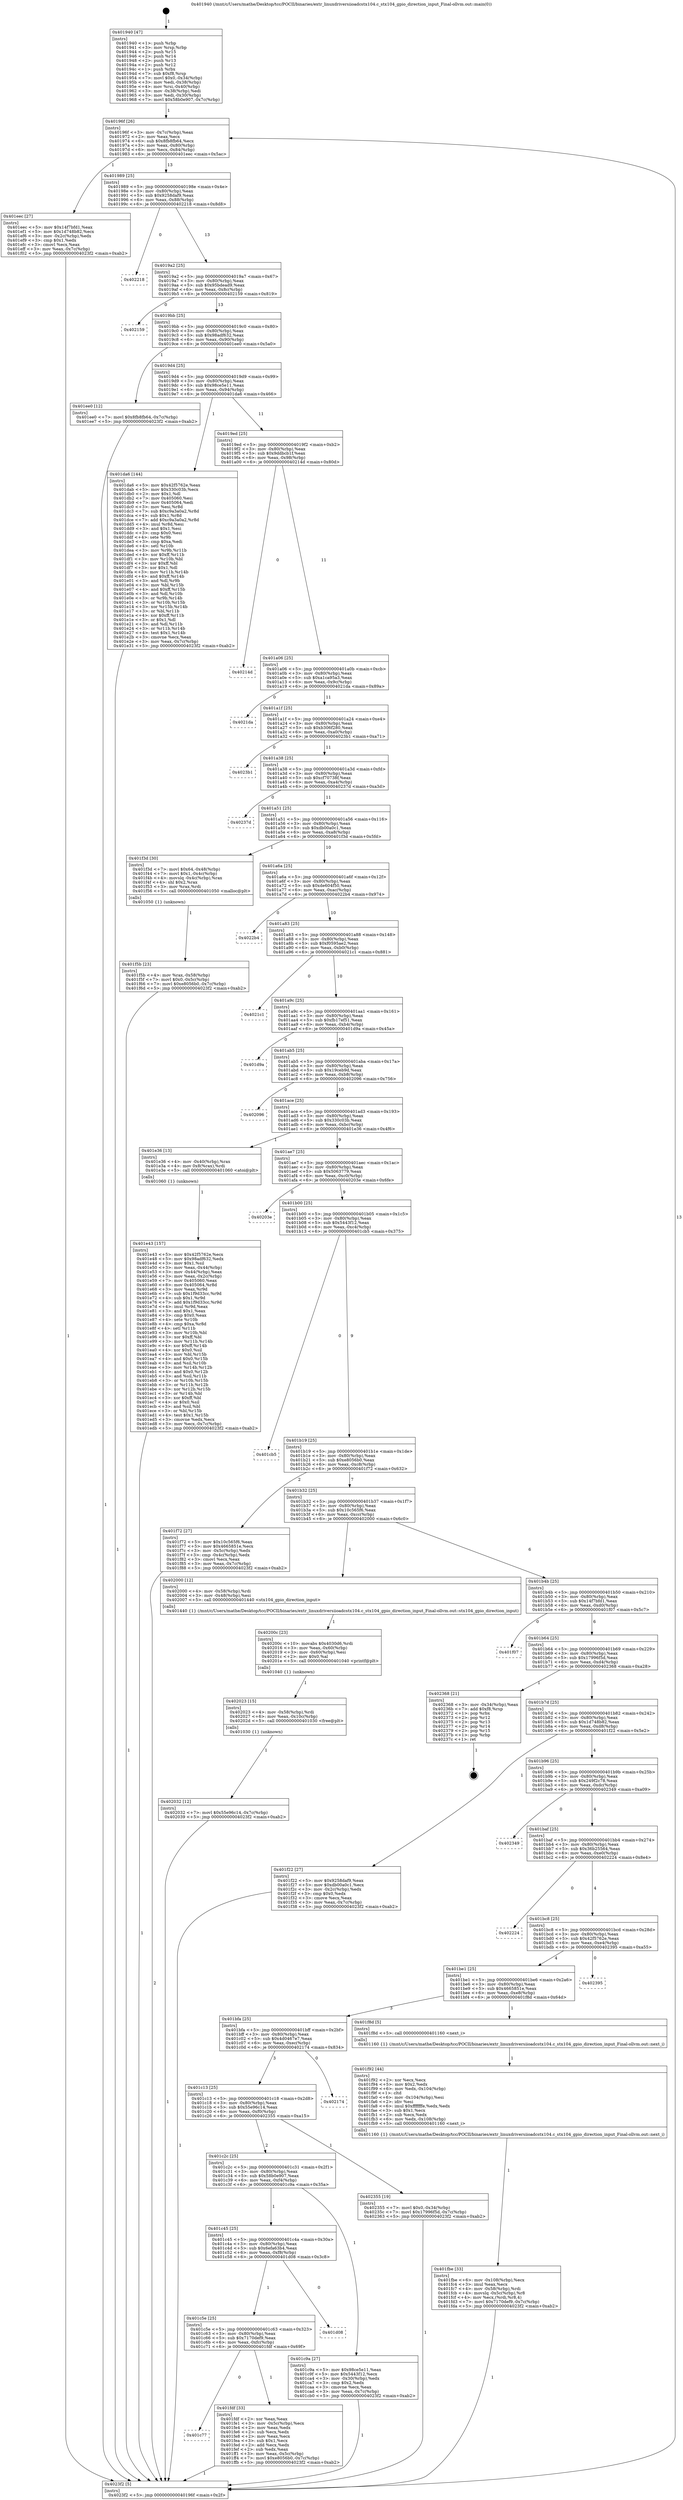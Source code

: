 digraph "0x401940" {
  label = "0x401940 (/mnt/c/Users/mathe/Desktop/tcc/POCII/binaries/extr_linuxdriversiioadcstx104.c_stx104_gpio_direction_input_Final-ollvm.out::main(0))"
  labelloc = "t"
  node[shape=record]

  Entry [label="",width=0.3,height=0.3,shape=circle,fillcolor=black,style=filled]
  "0x40196f" [label="{
     0x40196f [26]\l
     | [instrs]\l
     &nbsp;&nbsp;0x40196f \<+3\>: mov -0x7c(%rbp),%eax\l
     &nbsp;&nbsp;0x401972 \<+2\>: mov %eax,%ecx\l
     &nbsp;&nbsp;0x401974 \<+6\>: sub $0x8fb8fb64,%ecx\l
     &nbsp;&nbsp;0x40197a \<+3\>: mov %eax,-0x80(%rbp)\l
     &nbsp;&nbsp;0x40197d \<+6\>: mov %ecx,-0x84(%rbp)\l
     &nbsp;&nbsp;0x401983 \<+6\>: je 0000000000401eec \<main+0x5ac\>\l
  }"]
  "0x401eec" [label="{
     0x401eec [27]\l
     | [instrs]\l
     &nbsp;&nbsp;0x401eec \<+5\>: mov $0x14f7bfd1,%eax\l
     &nbsp;&nbsp;0x401ef1 \<+5\>: mov $0x1d748b82,%ecx\l
     &nbsp;&nbsp;0x401ef6 \<+3\>: mov -0x2c(%rbp),%edx\l
     &nbsp;&nbsp;0x401ef9 \<+3\>: cmp $0x1,%edx\l
     &nbsp;&nbsp;0x401efc \<+3\>: cmovl %ecx,%eax\l
     &nbsp;&nbsp;0x401eff \<+3\>: mov %eax,-0x7c(%rbp)\l
     &nbsp;&nbsp;0x401f02 \<+5\>: jmp 00000000004023f2 \<main+0xab2\>\l
  }"]
  "0x401989" [label="{
     0x401989 [25]\l
     | [instrs]\l
     &nbsp;&nbsp;0x401989 \<+5\>: jmp 000000000040198e \<main+0x4e\>\l
     &nbsp;&nbsp;0x40198e \<+3\>: mov -0x80(%rbp),%eax\l
     &nbsp;&nbsp;0x401991 \<+5\>: sub $0x9258daf9,%eax\l
     &nbsp;&nbsp;0x401996 \<+6\>: mov %eax,-0x88(%rbp)\l
     &nbsp;&nbsp;0x40199c \<+6\>: je 0000000000402218 \<main+0x8d8\>\l
  }"]
  Exit [label="",width=0.3,height=0.3,shape=circle,fillcolor=black,style=filled,peripheries=2]
  "0x402218" [label="{
     0x402218\l
  }", style=dashed]
  "0x4019a2" [label="{
     0x4019a2 [25]\l
     | [instrs]\l
     &nbsp;&nbsp;0x4019a2 \<+5\>: jmp 00000000004019a7 \<main+0x67\>\l
     &nbsp;&nbsp;0x4019a7 \<+3\>: mov -0x80(%rbp),%eax\l
     &nbsp;&nbsp;0x4019aa \<+5\>: sub $0x95bdead9,%eax\l
     &nbsp;&nbsp;0x4019af \<+6\>: mov %eax,-0x8c(%rbp)\l
     &nbsp;&nbsp;0x4019b5 \<+6\>: je 0000000000402159 \<main+0x819\>\l
  }"]
  "0x402032" [label="{
     0x402032 [12]\l
     | [instrs]\l
     &nbsp;&nbsp;0x402032 \<+7\>: movl $0x55e96c14,-0x7c(%rbp)\l
     &nbsp;&nbsp;0x402039 \<+5\>: jmp 00000000004023f2 \<main+0xab2\>\l
  }"]
  "0x402159" [label="{
     0x402159\l
  }", style=dashed]
  "0x4019bb" [label="{
     0x4019bb [25]\l
     | [instrs]\l
     &nbsp;&nbsp;0x4019bb \<+5\>: jmp 00000000004019c0 \<main+0x80\>\l
     &nbsp;&nbsp;0x4019c0 \<+3\>: mov -0x80(%rbp),%eax\l
     &nbsp;&nbsp;0x4019c3 \<+5\>: sub $0x98adf632,%eax\l
     &nbsp;&nbsp;0x4019c8 \<+6\>: mov %eax,-0x90(%rbp)\l
     &nbsp;&nbsp;0x4019ce \<+6\>: je 0000000000401ee0 \<main+0x5a0\>\l
  }"]
  "0x402023" [label="{
     0x402023 [15]\l
     | [instrs]\l
     &nbsp;&nbsp;0x402023 \<+4\>: mov -0x58(%rbp),%rdi\l
     &nbsp;&nbsp;0x402027 \<+6\>: mov %eax,-0x10c(%rbp)\l
     &nbsp;&nbsp;0x40202d \<+5\>: call 0000000000401030 \<free@plt\>\l
     | [calls]\l
     &nbsp;&nbsp;0x401030 \{1\} (unknown)\l
  }"]
  "0x401ee0" [label="{
     0x401ee0 [12]\l
     | [instrs]\l
     &nbsp;&nbsp;0x401ee0 \<+7\>: movl $0x8fb8fb64,-0x7c(%rbp)\l
     &nbsp;&nbsp;0x401ee7 \<+5\>: jmp 00000000004023f2 \<main+0xab2\>\l
  }"]
  "0x4019d4" [label="{
     0x4019d4 [25]\l
     | [instrs]\l
     &nbsp;&nbsp;0x4019d4 \<+5\>: jmp 00000000004019d9 \<main+0x99\>\l
     &nbsp;&nbsp;0x4019d9 \<+3\>: mov -0x80(%rbp),%eax\l
     &nbsp;&nbsp;0x4019dc \<+5\>: sub $0x98ce5e11,%eax\l
     &nbsp;&nbsp;0x4019e1 \<+6\>: mov %eax,-0x94(%rbp)\l
     &nbsp;&nbsp;0x4019e7 \<+6\>: je 0000000000401da6 \<main+0x466\>\l
  }"]
  "0x40200c" [label="{
     0x40200c [23]\l
     | [instrs]\l
     &nbsp;&nbsp;0x40200c \<+10\>: movabs $0x4030d6,%rdi\l
     &nbsp;&nbsp;0x402016 \<+3\>: mov %eax,-0x60(%rbp)\l
     &nbsp;&nbsp;0x402019 \<+3\>: mov -0x60(%rbp),%esi\l
     &nbsp;&nbsp;0x40201c \<+2\>: mov $0x0,%al\l
     &nbsp;&nbsp;0x40201e \<+5\>: call 0000000000401040 \<printf@plt\>\l
     | [calls]\l
     &nbsp;&nbsp;0x401040 \{1\} (unknown)\l
  }"]
  "0x401da6" [label="{
     0x401da6 [144]\l
     | [instrs]\l
     &nbsp;&nbsp;0x401da6 \<+5\>: mov $0x42f5762e,%eax\l
     &nbsp;&nbsp;0x401dab \<+5\>: mov $0x330c03b,%ecx\l
     &nbsp;&nbsp;0x401db0 \<+2\>: mov $0x1,%dl\l
     &nbsp;&nbsp;0x401db2 \<+7\>: mov 0x405060,%esi\l
     &nbsp;&nbsp;0x401db9 \<+7\>: mov 0x405064,%edi\l
     &nbsp;&nbsp;0x401dc0 \<+3\>: mov %esi,%r8d\l
     &nbsp;&nbsp;0x401dc3 \<+7\>: sub $0xc9a3a0a2,%r8d\l
     &nbsp;&nbsp;0x401dca \<+4\>: sub $0x1,%r8d\l
     &nbsp;&nbsp;0x401dce \<+7\>: add $0xc9a3a0a2,%r8d\l
     &nbsp;&nbsp;0x401dd5 \<+4\>: imul %r8d,%esi\l
     &nbsp;&nbsp;0x401dd9 \<+3\>: and $0x1,%esi\l
     &nbsp;&nbsp;0x401ddc \<+3\>: cmp $0x0,%esi\l
     &nbsp;&nbsp;0x401ddf \<+4\>: sete %r9b\l
     &nbsp;&nbsp;0x401de3 \<+3\>: cmp $0xa,%edi\l
     &nbsp;&nbsp;0x401de6 \<+4\>: setl %r10b\l
     &nbsp;&nbsp;0x401dea \<+3\>: mov %r9b,%r11b\l
     &nbsp;&nbsp;0x401ded \<+4\>: xor $0xff,%r11b\l
     &nbsp;&nbsp;0x401df1 \<+3\>: mov %r10b,%bl\l
     &nbsp;&nbsp;0x401df4 \<+3\>: xor $0xff,%bl\l
     &nbsp;&nbsp;0x401df7 \<+3\>: xor $0x1,%dl\l
     &nbsp;&nbsp;0x401dfa \<+3\>: mov %r11b,%r14b\l
     &nbsp;&nbsp;0x401dfd \<+4\>: and $0xff,%r14b\l
     &nbsp;&nbsp;0x401e01 \<+3\>: and %dl,%r9b\l
     &nbsp;&nbsp;0x401e04 \<+3\>: mov %bl,%r15b\l
     &nbsp;&nbsp;0x401e07 \<+4\>: and $0xff,%r15b\l
     &nbsp;&nbsp;0x401e0b \<+3\>: and %dl,%r10b\l
     &nbsp;&nbsp;0x401e0e \<+3\>: or %r9b,%r14b\l
     &nbsp;&nbsp;0x401e11 \<+3\>: or %r10b,%r15b\l
     &nbsp;&nbsp;0x401e14 \<+3\>: xor %r15b,%r14b\l
     &nbsp;&nbsp;0x401e17 \<+3\>: or %bl,%r11b\l
     &nbsp;&nbsp;0x401e1a \<+4\>: xor $0xff,%r11b\l
     &nbsp;&nbsp;0x401e1e \<+3\>: or $0x1,%dl\l
     &nbsp;&nbsp;0x401e21 \<+3\>: and %dl,%r11b\l
     &nbsp;&nbsp;0x401e24 \<+3\>: or %r11b,%r14b\l
     &nbsp;&nbsp;0x401e27 \<+4\>: test $0x1,%r14b\l
     &nbsp;&nbsp;0x401e2b \<+3\>: cmovne %ecx,%eax\l
     &nbsp;&nbsp;0x401e2e \<+3\>: mov %eax,-0x7c(%rbp)\l
     &nbsp;&nbsp;0x401e31 \<+5\>: jmp 00000000004023f2 \<main+0xab2\>\l
  }"]
  "0x4019ed" [label="{
     0x4019ed [25]\l
     | [instrs]\l
     &nbsp;&nbsp;0x4019ed \<+5\>: jmp 00000000004019f2 \<main+0xb2\>\l
     &nbsp;&nbsp;0x4019f2 \<+3\>: mov -0x80(%rbp),%eax\l
     &nbsp;&nbsp;0x4019f5 \<+5\>: sub $0x9ddbcb1f,%eax\l
     &nbsp;&nbsp;0x4019fa \<+6\>: mov %eax,-0x98(%rbp)\l
     &nbsp;&nbsp;0x401a00 \<+6\>: je 000000000040214d \<main+0x80d\>\l
  }"]
  "0x401c77" [label="{
     0x401c77\l
  }", style=dashed]
  "0x40214d" [label="{
     0x40214d\l
  }", style=dashed]
  "0x401a06" [label="{
     0x401a06 [25]\l
     | [instrs]\l
     &nbsp;&nbsp;0x401a06 \<+5\>: jmp 0000000000401a0b \<main+0xcb\>\l
     &nbsp;&nbsp;0x401a0b \<+3\>: mov -0x80(%rbp),%eax\l
     &nbsp;&nbsp;0x401a0e \<+5\>: sub $0xa1ca95a3,%eax\l
     &nbsp;&nbsp;0x401a13 \<+6\>: mov %eax,-0x9c(%rbp)\l
     &nbsp;&nbsp;0x401a19 \<+6\>: je 00000000004021da \<main+0x89a\>\l
  }"]
  "0x401fdf" [label="{
     0x401fdf [33]\l
     | [instrs]\l
     &nbsp;&nbsp;0x401fdf \<+2\>: xor %eax,%eax\l
     &nbsp;&nbsp;0x401fe1 \<+3\>: mov -0x5c(%rbp),%ecx\l
     &nbsp;&nbsp;0x401fe4 \<+2\>: mov %eax,%edx\l
     &nbsp;&nbsp;0x401fe6 \<+2\>: sub %ecx,%edx\l
     &nbsp;&nbsp;0x401fe8 \<+2\>: mov %eax,%ecx\l
     &nbsp;&nbsp;0x401fea \<+3\>: sub $0x1,%ecx\l
     &nbsp;&nbsp;0x401fed \<+2\>: add %ecx,%edx\l
     &nbsp;&nbsp;0x401fef \<+2\>: sub %edx,%eax\l
     &nbsp;&nbsp;0x401ff1 \<+3\>: mov %eax,-0x5c(%rbp)\l
     &nbsp;&nbsp;0x401ff4 \<+7\>: movl $0xe8056b0,-0x7c(%rbp)\l
     &nbsp;&nbsp;0x401ffb \<+5\>: jmp 00000000004023f2 \<main+0xab2\>\l
  }"]
  "0x4021da" [label="{
     0x4021da\l
  }", style=dashed]
  "0x401a1f" [label="{
     0x401a1f [25]\l
     | [instrs]\l
     &nbsp;&nbsp;0x401a1f \<+5\>: jmp 0000000000401a24 \<main+0xe4\>\l
     &nbsp;&nbsp;0x401a24 \<+3\>: mov -0x80(%rbp),%eax\l
     &nbsp;&nbsp;0x401a27 \<+5\>: sub $0xb306f280,%eax\l
     &nbsp;&nbsp;0x401a2c \<+6\>: mov %eax,-0xa0(%rbp)\l
     &nbsp;&nbsp;0x401a32 \<+6\>: je 00000000004023b1 \<main+0xa71\>\l
  }"]
  "0x401c5e" [label="{
     0x401c5e [25]\l
     | [instrs]\l
     &nbsp;&nbsp;0x401c5e \<+5\>: jmp 0000000000401c63 \<main+0x323\>\l
     &nbsp;&nbsp;0x401c63 \<+3\>: mov -0x80(%rbp),%eax\l
     &nbsp;&nbsp;0x401c66 \<+5\>: sub $0x7170def9,%eax\l
     &nbsp;&nbsp;0x401c6b \<+6\>: mov %eax,-0xfc(%rbp)\l
     &nbsp;&nbsp;0x401c71 \<+6\>: je 0000000000401fdf \<main+0x69f\>\l
  }"]
  "0x4023b1" [label="{
     0x4023b1\l
  }", style=dashed]
  "0x401a38" [label="{
     0x401a38 [25]\l
     | [instrs]\l
     &nbsp;&nbsp;0x401a38 \<+5\>: jmp 0000000000401a3d \<main+0xfd\>\l
     &nbsp;&nbsp;0x401a3d \<+3\>: mov -0x80(%rbp),%eax\l
     &nbsp;&nbsp;0x401a40 \<+5\>: sub $0xcf70738f,%eax\l
     &nbsp;&nbsp;0x401a45 \<+6\>: mov %eax,-0xa4(%rbp)\l
     &nbsp;&nbsp;0x401a4b \<+6\>: je 000000000040237d \<main+0xa3d\>\l
  }"]
  "0x401d08" [label="{
     0x401d08\l
  }", style=dashed]
  "0x40237d" [label="{
     0x40237d\l
  }", style=dashed]
  "0x401a51" [label="{
     0x401a51 [25]\l
     | [instrs]\l
     &nbsp;&nbsp;0x401a51 \<+5\>: jmp 0000000000401a56 \<main+0x116\>\l
     &nbsp;&nbsp;0x401a56 \<+3\>: mov -0x80(%rbp),%eax\l
     &nbsp;&nbsp;0x401a59 \<+5\>: sub $0xdb00a0c1,%eax\l
     &nbsp;&nbsp;0x401a5e \<+6\>: mov %eax,-0xa8(%rbp)\l
     &nbsp;&nbsp;0x401a64 \<+6\>: je 0000000000401f3d \<main+0x5fd\>\l
  }"]
  "0x401fbe" [label="{
     0x401fbe [33]\l
     | [instrs]\l
     &nbsp;&nbsp;0x401fbe \<+6\>: mov -0x108(%rbp),%ecx\l
     &nbsp;&nbsp;0x401fc4 \<+3\>: imul %eax,%ecx\l
     &nbsp;&nbsp;0x401fc7 \<+4\>: mov -0x58(%rbp),%rdi\l
     &nbsp;&nbsp;0x401fcb \<+4\>: movslq -0x5c(%rbp),%r8\l
     &nbsp;&nbsp;0x401fcf \<+4\>: mov %ecx,(%rdi,%r8,4)\l
     &nbsp;&nbsp;0x401fd3 \<+7\>: movl $0x7170def9,-0x7c(%rbp)\l
     &nbsp;&nbsp;0x401fda \<+5\>: jmp 00000000004023f2 \<main+0xab2\>\l
  }"]
  "0x401f3d" [label="{
     0x401f3d [30]\l
     | [instrs]\l
     &nbsp;&nbsp;0x401f3d \<+7\>: movl $0x64,-0x48(%rbp)\l
     &nbsp;&nbsp;0x401f44 \<+7\>: movl $0x1,-0x4c(%rbp)\l
     &nbsp;&nbsp;0x401f4b \<+4\>: movslq -0x4c(%rbp),%rax\l
     &nbsp;&nbsp;0x401f4f \<+4\>: shl $0x2,%rax\l
     &nbsp;&nbsp;0x401f53 \<+3\>: mov %rax,%rdi\l
     &nbsp;&nbsp;0x401f56 \<+5\>: call 0000000000401050 \<malloc@plt\>\l
     | [calls]\l
     &nbsp;&nbsp;0x401050 \{1\} (unknown)\l
  }"]
  "0x401a6a" [label="{
     0x401a6a [25]\l
     | [instrs]\l
     &nbsp;&nbsp;0x401a6a \<+5\>: jmp 0000000000401a6f \<main+0x12f\>\l
     &nbsp;&nbsp;0x401a6f \<+3\>: mov -0x80(%rbp),%eax\l
     &nbsp;&nbsp;0x401a72 \<+5\>: sub $0xde604f50,%eax\l
     &nbsp;&nbsp;0x401a77 \<+6\>: mov %eax,-0xac(%rbp)\l
     &nbsp;&nbsp;0x401a7d \<+6\>: je 00000000004022b4 \<main+0x974\>\l
  }"]
  "0x401f92" [label="{
     0x401f92 [44]\l
     | [instrs]\l
     &nbsp;&nbsp;0x401f92 \<+2\>: xor %ecx,%ecx\l
     &nbsp;&nbsp;0x401f94 \<+5\>: mov $0x2,%edx\l
     &nbsp;&nbsp;0x401f99 \<+6\>: mov %edx,-0x104(%rbp)\l
     &nbsp;&nbsp;0x401f9f \<+1\>: cltd\l
     &nbsp;&nbsp;0x401fa0 \<+6\>: mov -0x104(%rbp),%esi\l
     &nbsp;&nbsp;0x401fa6 \<+2\>: idiv %esi\l
     &nbsp;&nbsp;0x401fa8 \<+6\>: imul $0xfffffffe,%edx,%edx\l
     &nbsp;&nbsp;0x401fae \<+3\>: sub $0x1,%ecx\l
     &nbsp;&nbsp;0x401fb1 \<+2\>: sub %ecx,%edx\l
     &nbsp;&nbsp;0x401fb3 \<+6\>: mov %edx,-0x108(%rbp)\l
     &nbsp;&nbsp;0x401fb9 \<+5\>: call 0000000000401160 \<next_i\>\l
     | [calls]\l
     &nbsp;&nbsp;0x401160 \{1\} (/mnt/c/Users/mathe/Desktop/tcc/POCII/binaries/extr_linuxdriversiioadcstx104.c_stx104_gpio_direction_input_Final-ollvm.out::next_i)\l
  }"]
  "0x4022b4" [label="{
     0x4022b4\l
  }", style=dashed]
  "0x401a83" [label="{
     0x401a83 [25]\l
     | [instrs]\l
     &nbsp;&nbsp;0x401a83 \<+5\>: jmp 0000000000401a88 \<main+0x148\>\l
     &nbsp;&nbsp;0x401a88 \<+3\>: mov -0x80(%rbp),%eax\l
     &nbsp;&nbsp;0x401a8b \<+5\>: sub $0xf0595ae2,%eax\l
     &nbsp;&nbsp;0x401a90 \<+6\>: mov %eax,-0xb0(%rbp)\l
     &nbsp;&nbsp;0x401a96 \<+6\>: je 00000000004021c1 \<main+0x881\>\l
  }"]
  "0x401f5b" [label="{
     0x401f5b [23]\l
     | [instrs]\l
     &nbsp;&nbsp;0x401f5b \<+4\>: mov %rax,-0x58(%rbp)\l
     &nbsp;&nbsp;0x401f5f \<+7\>: movl $0x0,-0x5c(%rbp)\l
     &nbsp;&nbsp;0x401f66 \<+7\>: movl $0xe8056b0,-0x7c(%rbp)\l
     &nbsp;&nbsp;0x401f6d \<+5\>: jmp 00000000004023f2 \<main+0xab2\>\l
  }"]
  "0x4021c1" [label="{
     0x4021c1\l
  }", style=dashed]
  "0x401a9c" [label="{
     0x401a9c [25]\l
     | [instrs]\l
     &nbsp;&nbsp;0x401a9c \<+5\>: jmp 0000000000401aa1 \<main+0x161\>\l
     &nbsp;&nbsp;0x401aa1 \<+3\>: mov -0x80(%rbp),%eax\l
     &nbsp;&nbsp;0x401aa4 \<+5\>: sub $0xfb17ef51,%eax\l
     &nbsp;&nbsp;0x401aa9 \<+6\>: mov %eax,-0xb4(%rbp)\l
     &nbsp;&nbsp;0x401aaf \<+6\>: je 0000000000401d9a \<main+0x45a\>\l
  }"]
  "0x401e43" [label="{
     0x401e43 [157]\l
     | [instrs]\l
     &nbsp;&nbsp;0x401e43 \<+5\>: mov $0x42f5762e,%ecx\l
     &nbsp;&nbsp;0x401e48 \<+5\>: mov $0x98adf632,%edx\l
     &nbsp;&nbsp;0x401e4d \<+3\>: mov $0x1,%sil\l
     &nbsp;&nbsp;0x401e50 \<+3\>: mov %eax,-0x44(%rbp)\l
     &nbsp;&nbsp;0x401e53 \<+3\>: mov -0x44(%rbp),%eax\l
     &nbsp;&nbsp;0x401e56 \<+3\>: mov %eax,-0x2c(%rbp)\l
     &nbsp;&nbsp;0x401e59 \<+7\>: mov 0x405060,%eax\l
     &nbsp;&nbsp;0x401e60 \<+8\>: mov 0x405064,%r8d\l
     &nbsp;&nbsp;0x401e68 \<+3\>: mov %eax,%r9d\l
     &nbsp;&nbsp;0x401e6b \<+7\>: sub $0x1f9d33cc,%r9d\l
     &nbsp;&nbsp;0x401e72 \<+4\>: sub $0x1,%r9d\l
     &nbsp;&nbsp;0x401e76 \<+7\>: add $0x1f9d33cc,%r9d\l
     &nbsp;&nbsp;0x401e7d \<+4\>: imul %r9d,%eax\l
     &nbsp;&nbsp;0x401e81 \<+3\>: and $0x1,%eax\l
     &nbsp;&nbsp;0x401e84 \<+3\>: cmp $0x0,%eax\l
     &nbsp;&nbsp;0x401e87 \<+4\>: sete %r10b\l
     &nbsp;&nbsp;0x401e8b \<+4\>: cmp $0xa,%r8d\l
     &nbsp;&nbsp;0x401e8f \<+4\>: setl %r11b\l
     &nbsp;&nbsp;0x401e93 \<+3\>: mov %r10b,%bl\l
     &nbsp;&nbsp;0x401e96 \<+3\>: xor $0xff,%bl\l
     &nbsp;&nbsp;0x401e99 \<+3\>: mov %r11b,%r14b\l
     &nbsp;&nbsp;0x401e9c \<+4\>: xor $0xff,%r14b\l
     &nbsp;&nbsp;0x401ea0 \<+4\>: xor $0x0,%sil\l
     &nbsp;&nbsp;0x401ea4 \<+3\>: mov %bl,%r15b\l
     &nbsp;&nbsp;0x401ea7 \<+4\>: and $0x0,%r15b\l
     &nbsp;&nbsp;0x401eab \<+3\>: and %sil,%r10b\l
     &nbsp;&nbsp;0x401eae \<+3\>: mov %r14b,%r12b\l
     &nbsp;&nbsp;0x401eb1 \<+4\>: and $0x0,%r12b\l
     &nbsp;&nbsp;0x401eb5 \<+3\>: and %sil,%r11b\l
     &nbsp;&nbsp;0x401eb8 \<+3\>: or %r10b,%r15b\l
     &nbsp;&nbsp;0x401ebb \<+3\>: or %r11b,%r12b\l
     &nbsp;&nbsp;0x401ebe \<+3\>: xor %r12b,%r15b\l
     &nbsp;&nbsp;0x401ec1 \<+3\>: or %r14b,%bl\l
     &nbsp;&nbsp;0x401ec4 \<+3\>: xor $0xff,%bl\l
     &nbsp;&nbsp;0x401ec7 \<+4\>: or $0x0,%sil\l
     &nbsp;&nbsp;0x401ecb \<+3\>: and %sil,%bl\l
     &nbsp;&nbsp;0x401ece \<+3\>: or %bl,%r15b\l
     &nbsp;&nbsp;0x401ed1 \<+4\>: test $0x1,%r15b\l
     &nbsp;&nbsp;0x401ed5 \<+3\>: cmovne %edx,%ecx\l
     &nbsp;&nbsp;0x401ed8 \<+3\>: mov %ecx,-0x7c(%rbp)\l
     &nbsp;&nbsp;0x401edb \<+5\>: jmp 00000000004023f2 \<main+0xab2\>\l
  }"]
  "0x401d9a" [label="{
     0x401d9a\l
  }", style=dashed]
  "0x401ab5" [label="{
     0x401ab5 [25]\l
     | [instrs]\l
     &nbsp;&nbsp;0x401ab5 \<+5\>: jmp 0000000000401aba \<main+0x17a\>\l
     &nbsp;&nbsp;0x401aba \<+3\>: mov -0x80(%rbp),%eax\l
     &nbsp;&nbsp;0x401abd \<+5\>: sub $0x19ceb9d,%eax\l
     &nbsp;&nbsp;0x401ac2 \<+6\>: mov %eax,-0xb8(%rbp)\l
     &nbsp;&nbsp;0x401ac8 \<+6\>: je 0000000000402096 \<main+0x756\>\l
  }"]
  "0x401940" [label="{
     0x401940 [47]\l
     | [instrs]\l
     &nbsp;&nbsp;0x401940 \<+1\>: push %rbp\l
     &nbsp;&nbsp;0x401941 \<+3\>: mov %rsp,%rbp\l
     &nbsp;&nbsp;0x401944 \<+2\>: push %r15\l
     &nbsp;&nbsp;0x401946 \<+2\>: push %r14\l
     &nbsp;&nbsp;0x401948 \<+2\>: push %r13\l
     &nbsp;&nbsp;0x40194a \<+2\>: push %r12\l
     &nbsp;&nbsp;0x40194c \<+1\>: push %rbx\l
     &nbsp;&nbsp;0x40194d \<+7\>: sub $0xf8,%rsp\l
     &nbsp;&nbsp;0x401954 \<+7\>: movl $0x0,-0x34(%rbp)\l
     &nbsp;&nbsp;0x40195b \<+3\>: mov %edi,-0x38(%rbp)\l
     &nbsp;&nbsp;0x40195e \<+4\>: mov %rsi,-0x40(%rbp)\l
     &nbsp;&nbsp;0x401962 \<+3\>: mov -0x38(%rbp),%edi\l
     &nbsp;&nbsp;0x401965 \<+3\>: mov %edi,-0x30(%rbp)\l
     &nbsp;&nbsp;0x401968 \<+7\>: movl $0x58b0e907,-0x7c(%rbp)\l
  }"]
  "0x402096" [label="{
     0x402096\l
  }", style=dashed]
  "0x401ace" [label="{
     0x401ace [25]\l
     | [instrs]\l
     &nbsp;&nbsp;0x401ace \<+5\>: jmp 0000000000401ad3 \<main+0x193\>\l
     &nbsp;&nbsp;0x401ad3 \<+3\>: mov -0x80(%rbp),%eax\l
     &nbsp;&nbsp;0x401ad6 \<+5\>: sub $0x330c03b,%eax\l
     &nbsp;&nbsp;0x401adb \<+6\>: mov %eax,-0xbc(%rbp)\l
     &nbsp;&nbsp;0x401ae1 \<+6\>: je 0000000000401e36 \<main+0x4f6\>\l
  }"]
  "0x4023f2" [label="{
     0x4023f2 [5]\l
     | [instrs]\l
     &nbsp;&nbsp;0x4023f2 \<+5\>: jmp 000000000040196f \<main+0x2f\>\l
  }"]
  "0x401e36" [label="{
     0x401e36 [13]\l
     | [instrs]\l
     &nbsp;&nbsp;0x401e36 \<+4\>: mov -0x40(%rbp),%rax\l
     &nbsp;&nbsp;0x401e3a \<+4\>: mov 0x8(%rax),%rdi\l
     &nbsp;&nbsp;0x401e3e \<+5\>: call 0000000000401060 \<atoi@plt\>\l
     | [calls]\l
     &nbsp;&nbsp;0x401060 \{1\} (unknown)\l
  }"]
  "0x401ae7" [label="{
     0x401ae7 [25]\l
     | [instrs]\l
     &nbsp;&nbsp;0x401ae7 \<+5\>: jmp 0000000000401aec \<main+0x1ac\>\l
     &nbsp;&nbsp;0x401aec \<+3\>: mov -0x80(%rbp),%eax\l
     &nbsp;&nbsp;0x401aef \<+5\>: sub $0x5063779,%eax\l
     &nbsp;&nbsp;0x401af4 \<+6\>: mov %eax,-0xc0(%rbp)\l
     &nbsp;&nbsp;0x401afa \<+6\>: je 000000000040203e \<main+0x6fe\>\l
  }"]
  "0x401c45" [label="{
     0x401c45 [25]\l
     | [instrs]\l
     &nbsp;&nbsp;0x401c45 \<+5\>: jmp 0000000000401c4a \<main+0x30a\>\l
     &nbsp;&nbsp;0x401c4a \<+3\>: mov -0x80(%rbp),%eax\l
     &nbsp;&nbsp;0x401c4d \<+5\>: sub $0x6efa63b4,%eax\l
     &nbsp;&nbsp;0x401c52 \<+6\>: mov %eax,-0xf8(%rbp)\l
     &nbsp;&nbsp;0x401c58 \<+6\>: je 0000000000401d08 \<main+0x3c8\>\l
  }"]
  "0x40203e" [label="{
     0x40203e\l
  }", style=dashed]
  "0x401b00" [label="{
     0x401b00 [25]\l
     | [instrs]\l
     &nbsp;&nbsp;0x401b00 \<+5\>: jmp 0000000000401b05 \<main+0x1c5\>\l
     &nbsp;&nbsp;0x401b05 \<+3\>: mov -0x80(%rbp),%eax\l
     &nbsp;&nbsp;0x401b08 \<+5\>: sub $0x5443f12,%eax\l
     &nbsp;&nbsp;0x401b0d \<+6\>: mov %eax,-0xc4(%rbp)\l
     &nbsp;&nbsp;0x401b13 \<+6\>: je 0000000000401cb5 \<main+0x375\>\l
  }"]
  "0x401c9a" [label="{
     0x401c9a [27]\l
     | [instrs]\l
     &nbsp;&nbsp;0x401c9a \<+5\>: mov $0x98ce5e11,%eax\l
     &nbsp;&nbsp;0x401c9f \<+5\>: mov $0x5443f12,%ecx\l
     &nbsp;&nbsp;0x401ca4 \<+3\>: mov -0x30(%rbp),%edx\l
     &nbsp;&nbsp;0x401ca7 \<+3\>: cmp $0x2,%edx\l
     &nbsp;&nbsp;0x401caa \<+3\>: cmovne %ecx,%eax\l
     &nbsp;&nbsp;0x401cad \<+3\>: mov %eax,-0x7c(%rbp)\l
     &nbsp;&nbsp;0x401cb0 \<+5\>: jmp 00000000004023f2 \<main+0xab2\>\l
  }"]
  "0x401cb5" [label="{
     0x401cb5\l
  }", style=dashed]
  "0x401b19" [label="{
     0x401b19 [25]\l
     | [instrs]\l
     &nbsp;&nbsp;0x401b19 \<+5\>: jmp 0000000000401b1e \<main+0x1de\>\l
     &nbsp;&nbsp;0x401b1e \<+3\>: mov -0x80(%rbp),%eax\l
     &nbsp;&nbsp;0x401b21 \<+5\>: sub $0xe8056b0,%eax\l
     &nbsp;&nbsp;0x401b26 \<+6\>: mov %eax,-0xc8(%rbp)\l
     &nbsp;&nbsp;0x401b2c \<+6\>: je 0000000000401f72 \<main+0x632\>\l
  }"]
  "0x401c2c" [label="{
     0x401c2c [25]\l
     | [instrs]\l
     &nbsp;&nbsp;0x401c2c \<+5\>: jmp 0000000000401c31 \<main+0x2f1\>\l
     &nbsp;&nbsp;0x401c31 \<+3\>: mov -0x80(%rbp),%eax\l
     &nbsp;&nbsp;0x401c34 \<+5\>: sub $0x58b0e907,%eax\l
     &nbsp;&nbsp;0x401c39 \<+6\>: mov %eax,-0xf4(%rbp)\l
     &nbsp;&nbsp;0x401c3f \<+6\>: je 0000000000401c9a \<main+0x35a\>\l
  }"]
  "0x401f72" [label="{
     0x401f72 [27]\l
     | [instrs]\l
     &nbsp;&nbsp;0x401f72 \<+5\>: mov $0x10c565f6,%eax\l
     &nbsp;&nbsp;0x401f77 \<+5\>: mov $0x4665851e,%ecx\l
     &nbsp;&nbsp;0x401f7c \<+3\>: mov -0x5c(%rbp),%edx\l
     &nbsp;&nbsp;0x401f7f \<+3\>: cmp -0x4c(%rbp),%edx\l
     &nbsp;&nbsp;0x401f82 \<+3\>: cmovl %ecx,%eax\l
     &nbsp;&nbsp;0x401f85 \<+3\>: mov %eax,-0x7c(%rbp)\l
     &nbsp;&nbsp;0x401f88 \<+5\>: jmp 00000000004023f2 \<main+0xab2\>\l
  }"]
  "0x401b32" [label="{
     0x401b32 [25]\l
     | [instrs]\l
     &nbsp;&nbsp;0x401b32 \<+5\>: jmp 0000000000401b37 \<main+0x1f7\>\l
     &nbsp;&nbsp;0x401b37 \<+3\>: mov -0x80(%rbp),%eax\l
     &nbsp;&nbsp;0x401b3a \<+5\>: sub $0x10c565f6,%eax\l
     &nbsp;&nbsp;0x401b3f \<+6\>: mov %eax,-0xcc(%rbp)\l
     &nbsp;&nbsp;0x401b45 \<+6\>: je 0000000000402000 \<main+0x6c0\>\l
  }"]
  "0x402355" [label="{
     0x402355 [19]\l
     | [instrs]\l
     &nbsp;&nbsp;0x402355 \<+7\>: movl $0x0,-0x34(%rbp)\l
     &nbsp;&nbsp;0x40235c \<+7\>: movl $0x17996f5d,-0x7c(%rbp)\l
     &nbsp;&nbsp;0x402363 \<+5\>: jmp 00000000004023f2 \<main+0xab2\>\l
  }"]
  "0x402000" [label="{
     0x402000 [12]\l
     | [instrs]\l
     &nbsp;&nbsp;0x402000 \<+4\>: mov -0x58(%rbp),%rdi\l
     &nbsp;&nbsp;0x402004 \<+3\>: mov -0x48(%rbp),%esi\l
     &nbsp;&nbsp;0x402007 \<+5\>: call 0000000000401440 \<stx104_gpio_direction_input\>\l
     | [calls]\l
     &nbsp;&nbsp;0x401440 \{1\} (/mnt/c/Users/mathe/Desktop/tcc/POCII/binaries/extr_linuxdriversiioadcstx104.c_stx104_gpio_direction_input_Final-ollvm.out::stx104_gpio_direction_input)\l
  }"]
  "0x401b4b" [label="{
     0x401b4b [25]\l
     | [instrs]\l
     &nbsp;&nbsp;0x401b4b \<+5\>: jmp 0000000000401b50 \<main+0x210\>\l
     &nbsp;&nbsp;0x401b50 \<+3\>: mov -0x80(%rbp),%eax\l
     &nbsp;&nbsp;0x401b53 \<+5\>: sub $0x14f7bfd1,%eax\l
     &nbsp;&nbsp;0x401b58 \<+6\>: mov %eax,-0xd0(%rbp)\l
     &nbsp;&nbsp;0x401b5e \<+6\>: je 0000000000401f07 \<main+0x5c7\>\l
  }"]
  "0x401c13" [label="{
     0x401c13 [25]\l
     | [instrs]\l
     &nbsp;&nbsp;0x401c13 \<+5\>: jmp 0000000000401c18 \<main+0x2d8\>\l
     &nbsp;&nbsp;0x401c18 \<+3\>: mov -0x80(%rbp),%eax\l
     &nbsp;&nbsp;0x401c1b \<+5\>: sub $0x55e96c14,%eax\l
     &nbsp;&nbsp;0x401c20 \<+6\>: mov %eax,-0xf0(%rbp)\l
     &nbsp;&nbsp;0x401c26 \<+6\>: je 0000000000402355 \<main+0xa15\>\l
  }"]
  "0x401f07" [label="{
     0x401f07\l
  }", style=dashed]
  "0x401b64" [label="{
     0x401b64 [25]\l
     | [instrs]\l
     &nbsp;&nbsp;0x401b64 \<+5\>: jmp 0000000000401b69 \<main+0x229\>\l
     &nbsp;&nbsp;0x401b69 \<+3\>: mov -0x80(%rbp),%eax\l
     &nbsp;&nbsp;0x401b6c \<+5\>: sub $0x17996f5d,%eax\l
     &nbsp;&nbsp;0x401b71 \<+6\>: mov %eax,-0xd4(%rbp)\l
     &nbsp;&nbsp;0x401b77 \<+6\>: je 0000000000402368 \<main+0xa28\>\l
  }"]
  "0x402174" [label="{
     0x402174\l
  }", style=dashed]
  "0x402368" [label="{
     0x402368 [21]\l
     | [instrs]\l
     &nbsp;&nbsp;0x402368 \<+3\>: mov -0x34(%rbp),%eax\l
     &nbsp;&nbsp;0x40236b \<+7\>: add $0xf8,%rsp\l
     &nbsp;&nbsp;0x402372 \<+1\>: pop %rbx\l
     &nbsp;&nbsp;0x402373 \<+2\>: pop %r12\l
     &nbsp;&nbsp;0x402375 \<+2\>: pop %r13\l
     &nbsp;&nbsp;0x402377 \<+2\>: pop %r14\l
     &nbsp;&nbsp;0x402379 \<+2\>: pop %r15\l
     &nbsp;&nbsp;0x40237b \<+1\>: pop %rbp\l
     &nbsp;&nbsp;0x40237c \<+1\>: ret\l
  }"]
  "0x401b7d" [label="{
     0x401b7d [25]\l
     | [instrs]\l
     &nbsp;&nbsp;0x401b7d \<+5\>: jmp 0000000000401b82 \<main+0x242\>\l
     &nbsp;&nbsp;0x401b82 \<+3\>: mov -0x80(%rbp),%eax\l
     &nbsp;&nbsp;0x401b85 \<+5\>: sub $0x1d748b82,%eax\l
     &nbsp;&nbsp;0x401b8a \<+6\>: mov %eax,-0xd8(%rbp)\l
     &nbsp;&nbsp;0x401b90 \<+6\>: je 0000000000401f22 \<main+0x5e2\>\l
  }"]
  "0x401bfa" [label="{
     0x401bfa [25]\l
     | [instrs]\l
     &nbsp;&nbsp;0x401bfa \<+5\>: jmp 0000000000401bff \<main+0x2bf\>\l
     &nbsp;&nbsp;0x401bff \<+3\>: mov -0x80(%rbp),%eax\l
     &nbsp;&nbsp;0x401c02 \<+5\>: sub $0x4d0467e7,%eax\l
     &nbsp;&nbsp;0x401c07 \<+6\>: mov %eax,-0xec(%rbp)\l
     &nbsp;&nbsp;0x401c0d \<+6\>: je 0000000000402174 \<main+0x834\>\l
  }"]
  "0x401f22" [label="{
     0x401f22 [27]\l
     | [instrs]\l
     &nbsp;&nbsp;0x401f22 \<+5\>: mov $0x9258daf9,%eax\l
     &nbsp;&nbsp;0x401f27 \<+5\>: mov $0xdb00a0c1,%ecx\l
     &nbsp;&nbsp;0x401f2c \<+3\>: mov -0x2c(%rbp),%edx\l
     &nbsp;&nbsp;0x401f2f \<+3\>: cmp $0x0,%edx\l
     &nbsp;&nbsp;0x401f32 \<+3\>: cmove %ecx,%eax\l
     &nbsp;&nbsp;0x401f35 \<+3\>: mov %eax,-0x7c(%rbp)\l
     &nbsp;&nbsp;0x401f38 \<+5\>: jmp 00000000004023f2 \<main+0xab2\>\l
  }"]
  "0x401b96" [label="{
     0x401b96 [25]\l
     | [instrs]\l
     &nbsp;&nbsp;0x401b96 \<+5\>: jmp 0000000000401b9b \<main+0x25b\>\l
     &nbsp;&nbsp;0x401b9b \<+3\>: mov -0x80(%rbp),%eax\l
     &nbsp;&nbsp;0x401b9e \<+5\>: sub $0x249f2c78,%eax\l
     &nbsp;&nbsp;0x401ba3 \<+6\>: mov %eax,-0xdc(%rbp)\l
     &nbsp;&nbsp;0x401ba9 \<+6\>: je 0000000000402349 \<main+0xa09\>\l
  }"]
  "0x401f8d" [label="{
     0x401f8d [5]\l
     | [instrs]\l
     &nbsp;&nbsp;0x401f8d \<+5\>: call 0000000000401160 \<next_i\>\l
     | [calls]\l
     &nbsp;&nbsp;0x401160 \{1\} (/mnt/c/Users/mathe/Desktop/tcc/POCII/binaries/extr_linuxdriversiioadcstx104.c_stx104_gpio_direction_input_Final-ollvm.out::next_i)\l
  }"]
  "0x402349" [label="{
     0x402349\l
  }", style=dashed]
  "0x401baf" [label="{
     0x401baf [25]\l
     | [instrs]\l
     &nbsp;&nbsp;0x401baf \<+5\>: jmp 0000000000401bb4 \<main+0x274\>\l
     &nbsp;&nbsp;0x401bb4 \<+3\>: mov -0x80(%rbp),%eax\l
     &nbsp;&nbsp;0x401bb7 \<+5\>: sub $0x36b25564,%eax\l
     &nbsp;&nbsp;0x401bbc \<+6\>: mov %eax,-0xe0(%rbp)\l
     &nbsp;&nbsp;0x401bc2 \<+6\>: je 0000000000402224 \<main+0x8e4\>\l
  }"]
  "0x401be1" [label="{
     0x401be1 [25]\l
     | [instrs]\l
     &nbsp;&nbsp;0x401be1 \<+5\>: jmp 0000000000401be6 \<main+0x2a6\>\l
     &nbsp;&nbsp;0x401be6 \<+3\>: mov -0x80(%rbp),%eax\l
     &nbsp;&nbsp;0x401be9 \<+5\>: sub $0x4665851e,%eax\l
     &nbsp;&nbsp;0x401bee \<+6\>: mov %eax,-0xe8(%rbp)\l
     &nbsp;&nbsp;0x401bf4 \<+6\>: je 0000000000401f8d \<main+0x64d\>\l
  }"]
  "0x402224" [label="{
     0x402224\l
  }", style=dashed]
  "0x401bc8" [label="{
     0x401bc8 [25]\l
     | [instrs]\l
     &nbsp;&nbsp;0x401bc8 \<+5\>: jmp 0000000000401bcd \<main+0x28d\>\l
     &nbsp;&nbsp;0x401bcd \<+3\>: mov -0x80(%rbp),%eax\l
     &nbsp;&nbsp;0x401bd0 \<+5\>: sub $0x42f5762e,%eax\l
     &nbsp;&nbsp;0x401bd5 \<+6\>: mov %eax,-0xe4(%rbp)\l
     &nbsp;&nbsp;0x401bdb \<+6\>: je 0000000000402395 \<main+0xa55\>\l
  }"]
  "0x402395" [label="{
     0x402395\l
  }", style=dashed]
  Entry -> "0x401940" [label=" 1"]
  "0x40196f" -> "0x401eec" [label=" 1"]
  "0x40196f" -> "0x401989" [label=" 13"]
  "0x402368" -> Exit [label=" 1"]
  "0x401989" -> "0x402218" [label=" 0"]
  "0x401989" -> "0x4019a2" [label=" 13"]
  "0x402355" -> "0x4023f2" [label=" 1"]
  "0x4019a2" -> "0x402159" [label=" 0"]
  "0x4019a2" -> "0x4019bb" [label=" 13"]
  "0x402032" -> "0x4023f2" [label=" 1"]
  "0x4019bb" -> "0x401ee0" [label=" 1"]
  "0x4019bb" -> "0x4019d4" [label=" 12"]
  "0x402023" -> "0x402032" [label=" 1"]
  "0x4019d4" -> "0x401da6" [label=" 1"]
  "0x4019d4" -> "0x4019ed" [label=" 11"]
  "0x40200c" -> "0x402023" [label=" 1"]
  "0x4019ed" -> "0x40214d" [label=" 0"]
  "0x4019ed" -> "0x401a06" [label=" 11"]
  "0x402000" -> "0x40200c" [label=" 1"]
  "0x401a06" -> "0x4021da" [label=" 0"]
  "0x401a06" -> "0x401a1f" [label=" 11"]
  "0x401fdf" -> "0x4023f2" [label=" 1"]
  "0x401a1f" -> "0x4023b1" [label=" 0"]
  "0x401a1f" -> "0x401a38" [label=" 11"]
  "0x401c5e" -> "0x401fdf" [label=" 1"]
  "0x401a38" -> "0x40237d" [label=" 0"]
  "0x401a38" -> "0x401a51" [label=" 11"]
  "0x401c5e" -> "0x401c77" [label=" 0"]
  "0x401a51" -> "0x401f3d" [label=" 1"]
  "0x401a51" -> "0x401a6a" [label=" 10"]
  "0x401c45" -> "0x401d08" [label=" 0"]
  "0x401a6a" -> "0x4022b4" [label=" 0"]
  "0x401a6a" -> "0x401a83" [label=" 10"]
  "0x401c45" -> "0x401c5e" [label=" 1"]
  "0x401a83" -> "0x4021c1" [label=" 0"]
  "0x401a83" -> "0x401a9c" [label=" 10"]
  "0x401fbe" -> "0x4023f2" [label=" 1"]
  "0x401a9c" -> "0x401d9a" [label=" 0"]
  "0x401a9c" -> "0x401ab5" [label=" 10"]
  "0x401f92" -> "0x401fbe" [label=" 1"]
  "0x401ab5" -> "0x402096" [label=" 0"]
  "0x401ab5" -> "0x401ace" [label=" 10"]
  "0x401f8d" -> "0x401f92" [label=" 1"]
  "0x401ace" -> "0x401e36" [label=" 1"]
  "0x401ace" -> "0x401ae7" [label=" 9"]
  "0x401f72" -> "0x4023f2" [label=" 2"]
  "0x401ae7" -> "0x40203e" [label=" 0"]
  "0x401ae7" -> "0x401b00" [label=" 9"]
  "0x401f5b" -> "0x4023f2" [label=" 1"]
  "0x401b00" -> "0x401cb5" [label=" 0"]
  "0x401b00" -> "0x401b19" [label=" 9"]
  "0x401f3d" -> "0x401f5b" [label=" 1"]
  "0x401b19" -> "0x401f72" [label=" 2"]
  "0x401b19" -> "0x401b32" [label=" 7"]
  "0x401eec" -> "0x4023f2" [label=" 1"]
  "0x401b32" -> "0x402000" [label=" 1"]
  "0x401b32" -> "0x401b4b" [label=" 6"]
  "0x401ee0" -> "0x4023f2" [label=" 1"]
  "0x401b4b" -> "0x401f07" [label=" 0"]
  "0x401b4b" -> "0x401b64" [label=" 6"]
  "0x401e36" -> "0x401e43" [label=" 1"]
  "0x401b64" -> "0x402368" [label=" 1"]
  "0x401b64" -> "0x401b7d" [label=" 5"]
  "0x401da6" -> "0x4023f2" [label=" 1"]
  "0x401b7d" -> "0x401f22" [label=" 1"]
  "0x401b7d" -> "0x401b96" [label=" 4"]
  "0x401940" -> "0x40196f" [label=" 1"]
  "0x401b96" -> "0x402349" [label=" 0"]
  "0x401b96" -> "0x401baf" [label=" 4"]
  "0x401c9a" -> "0x4023f2" [label=" 1"]
  "0x401baf" -> "0x402224" [label=" 0"]
  "0x401baf" -> "0x401bc8" [label=" 4"]
  "0x401c2c" -> "0x401c9a" [label=" 1"]
  "0x401bc8" -> "0x402395" [label=" 0"]
  "0x401bc8" -> "0x401be1" [label=" 4"]
  "0x401c2c" -> "0x401c45" [label=" 1"]
  "0x401be1" -> "0x401f8d" [label=" 1"]
  "0x401be1" -> "0x401bfa" [label=" 3"]
  "0x4023f2" -> "0x40196f" [label=" 13"]
  "0x401bfa" -> "0x402174" [label=" 0"]
  "0x401bfa" -> "0x401c13" [label=" 3"]
  "0x401e43" -> "0x4023f2" [label=" 1"]
  "0x401c13" -> "0x402355" [label=" 1"]
  "0x401c13" -> "0x401c2c" [label=" 2"]
  "0x401f22" -> "0x4023f2" [label=" 1"]
}
